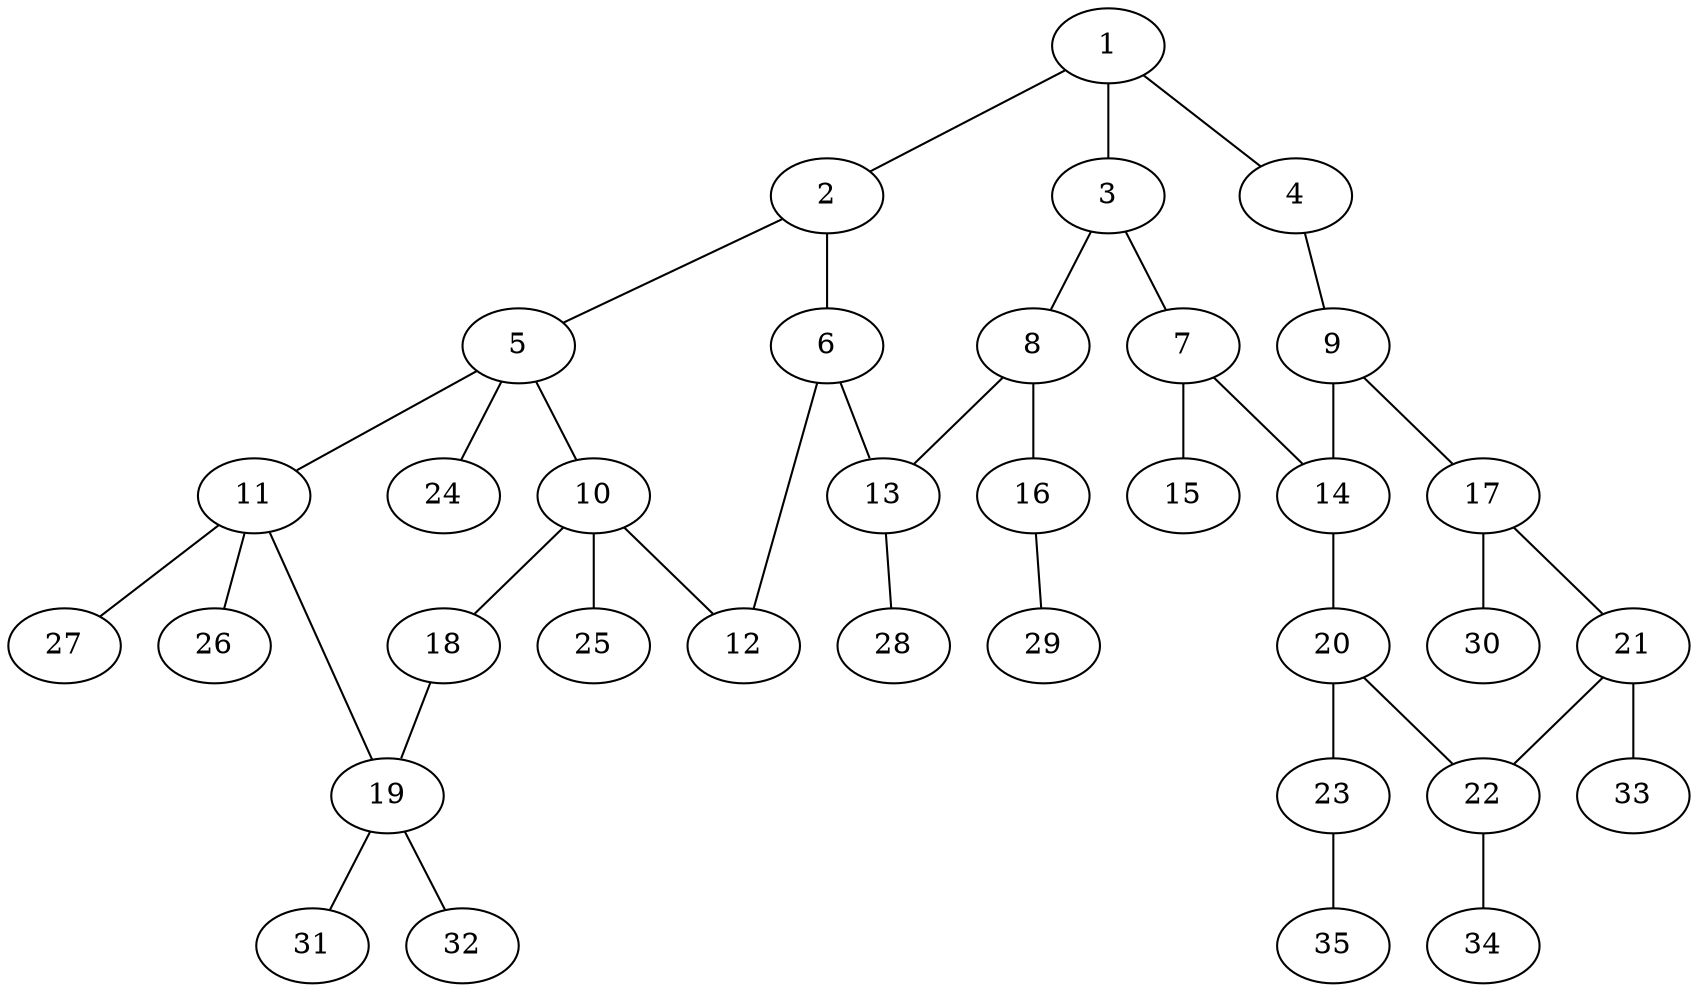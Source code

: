 graph molecule_3769 {
	1	 [chem=C];
	2	 [chem=C];
	1 -- 2	 [valence=1];
	3	 [chem=C];
	1 -- 3	 [valence=2];
	4	 [chem=O];
	1 -- 4	 [valence=1];
	5	 [chem=C];
	2 -- 5	 [valence=1];
	6	 [chem=C];
	2 -- 6	 [valence=2];
	7	 [chem=C];
	3 -- 7	 [valence=1];
	8	 [chem=C];
	3 -- 8	 [valence=1];
	9	 [chem=C];
	4 -- 9	 [valence=1];
	10	 [chem=C];
	5 -- 10	 [valence=1];
	11	 [chem=C];
	5 -- 11	 [valence=1];
	24	 [chem=H];
	5 -- 24	 [valence=1];
	12	 [chem=O];
	6 -- 12	 [valence=1];
	13	 [chem=C];
	6 -- 13	 [valence=1];
	14	 [chem=C];
	7 -- 14	 [valence=1];
	15	 [chem=O];
	7 -- 15	 [valence=2];
	8 -- 13	 [valence=2];
	16	 [chem=O];
	8 -- 16	 [valence=1];
	9 -- 14	 [valence=2];
	17	 [chem=C];
	9 -- 17	 [valence=1];
	10 -- 12	 [valence=1];
	18	 [chem=O];
	10 -- 18	 [valence=1];
	25	 [chem=H];
	10 -- 25	 [valence=1];
	19	 [chem=C];
	11 -- 19	 [valence=1];
	26	 [chem=H];
	11 -- 26	 [valence=1];
	27	 [chem=H];
	11 -- 27	 [valence=1];
	28	 [chem=H];
	13 -- 28	 [valence=1];
	20	 [chem=C];
	14 -- 20	 [valence=1];
	29	 [chem=H];
	16 -- 29	 [valence=1];
	21	 [chem=C];
	17 -- 21	 [valence=2];
	30	 [chem=H];
	17 -- 30	 [valence=1];
	18 -- 19	 [valence=1];
	31	 [chem=H];
	19 -- 31	 [valence=1];
	32	 [chem=H];
	19 -- 32	 [valence=1];
	22	 [chem=C];
	20 -- 22	 [valence=2];
	23	 [chem=O];
	20 -- 23	 [valence=1];
	21 -- 22	 [valence=1];
	33	 [chem=H];
	21 -- 33	 [valence=1];
	34	 [chem=H];
	22 -- 34	 [valence=1];
	35	 [chem=H];
	23 -- 35	 [valence=1];
}
